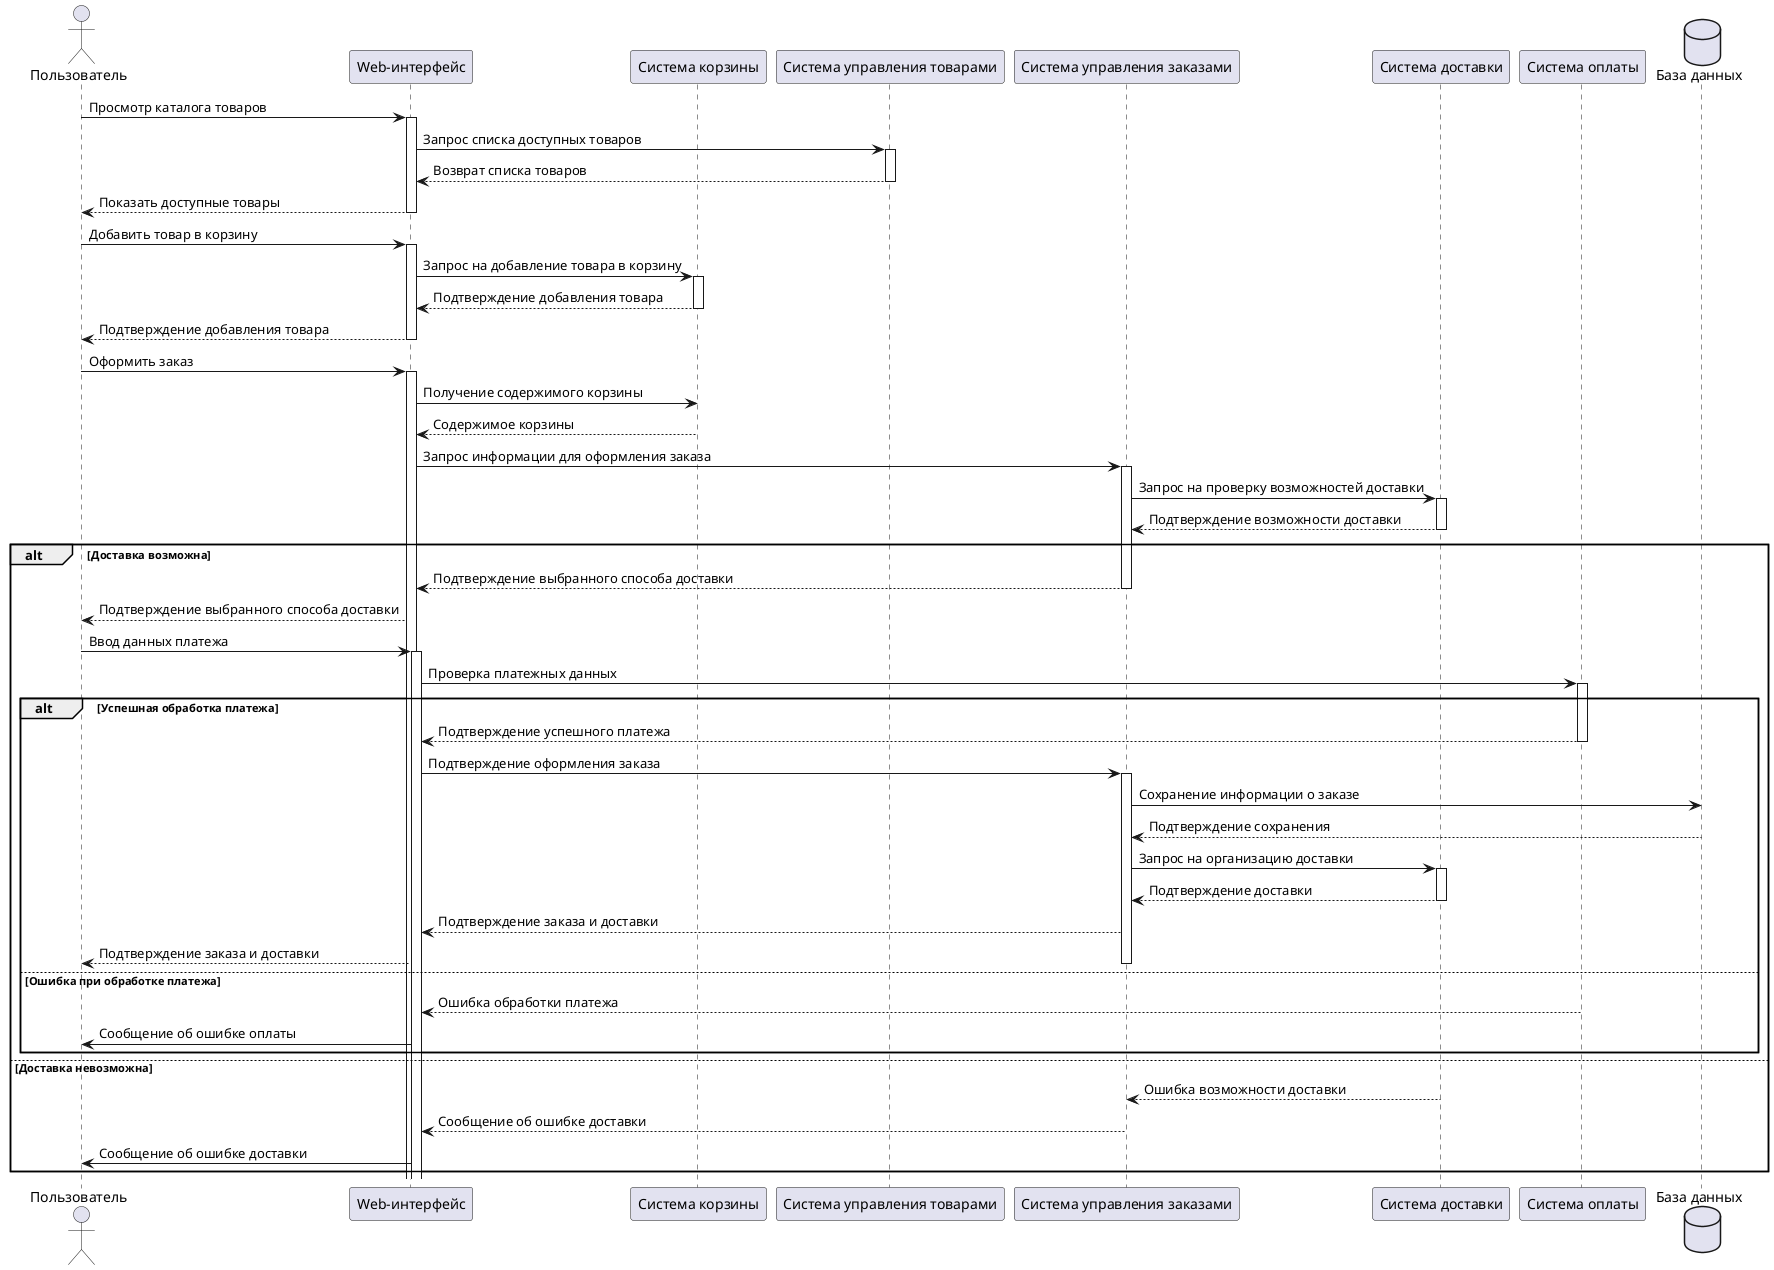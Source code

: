 @startuml use-case
actor "Пользователь" as user
participant "Web-интерфейс" as webUI
participant "Система корзины" as cart
participant "Система управления товарами" as inventory
participant "Система управления заказами" as orderSystem
participant "Система доставки" as delivery
participant "Система оплаты" as payment
database "База данных" as db

user -> webUI: Просмотр каталога товаров
activate webUI
webUI -> inventory: Запрос списка доступных товаров
activate inventory
inventory --> webUI: Возврат списка товаров
deactivate inventory
webUI --> user: Показать доступные товары
deactivate webUI

user -> webUI: Добавить товар в корзину
activate webUI
webUI -> cart: Запрос на добавление товара в корзину
activate cart
cart --> webUI: Подтверждение добавления товара
deactivate cart
webUI --> user: Подтверждение добавления товара
deactivate webUI

user -> webUI: Оформить заказ
activate webUI
webUI -> cart: Получение содержимого корзины
cart --> webUI: Содержимое корзины

webUI -> orderSystem: Запрос информации для оформления заказа
activate orderSystem
orderSystem -> delivery: Запрос на проверку возможностей доставки
activate delivery
delivery --> orderSystem: Подтверждение возможности доставки
deactivate delivery

alt Доставка возможна
orderSystem --> webUI: Подтверждение выбранного способа доставки
deactivate orderSystem
webUI --> user: Подтверждение выбранного способа доставки

user -> webUI: Ввод данных платежа
activate webUI
webUI -> payment: Проверка платежных данных
activate payment

alt Успешная обработка платежа
payment --> webUI: Подтверждение успешного платежа
deactivate payment

webUI -> orderSystem: Подтверждение оформления заказа
activate orderSystem
orderSystem -> db: Сохранение информации о заказе
db --> orderSystem: Подтверждение сохранения
orderSystem -> delivery: Запрос на организацию доставки
activate delivery
delivery --> orderSystem: Подтверждение доставки
deactivate delivery
orderSystem --> webUI: Подтверждение заказа и доставки
webUI --> user: Подтверждение заказа и доставки
deactivate orderSystem

else Ошибка при обработке платежа
payment --> webUI: Ошибка обработки платежа
webUI -> user: Сообщение об ошибке оплаты
end
else Доставка невозможна
delivery --> orderSystem: Ошибка возможности доставки
orderSystem --> webUI: Сообщение об ошибке доставки
webUI -> user: Сообщение об ошибке доставки
end
@enduml